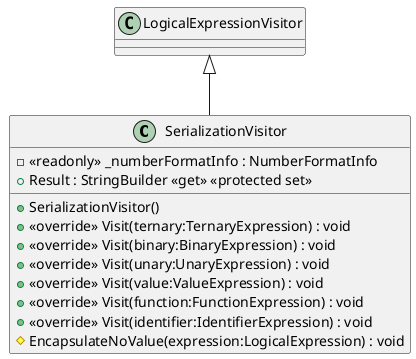 @startuml
class SerializationVisitor {
    + SerializationVisitor()
    - <<readonly>> _numberFormatInfo : NumberFormatInfo
    + Result : StringBuilder <<get>> <<protected set>>
    + <<override>> Visit(ternary:TernaryExpression) : void
    + <<override>> Visit(binary:BinaryExpression) : void
    + <<override>> Visit(unary:UnaryExpression) : void
    + <<override>> Visit(value:ValueExpression) : void
    + <<override>> Visit(function:FunctionExpression) : void
    + <<override>> Visit(identifier:IdentifierExpression) : void
    # EncapsulateNoValue(expression:LogicalExpression) : void
}
LogicalExpressionVisitor <|-- SerializationVisitor
@enduml
